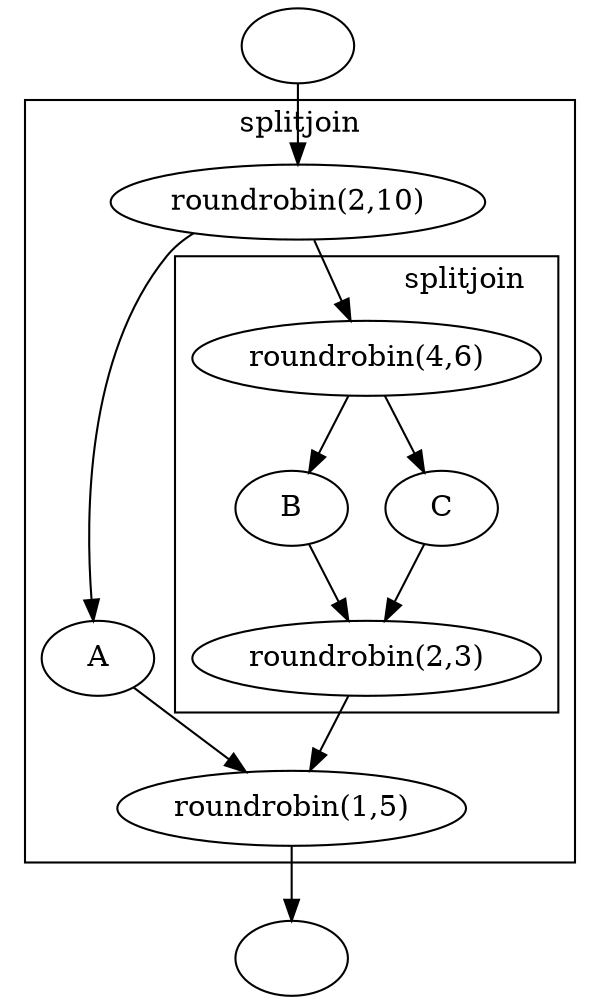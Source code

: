 digraph streamit {
 label="";
node2 [ label="" ]
subgraph cluster_node3 {
 label="splitjoin";
node4 [ label="roundrobin(2,10)" ]
node5 [ label="roundrobin(1,5)" ]
node6 [ label="A" ]
node4 -> node6
node6 -> node5
subgraph cluster_node7 {
 label="                     splitjoin";
node8 [ label="roundrobin(4,6)" ]
node9 [ label="roundrobin(2,3)" ]
node10 [ label="B" ]
node8 -> node10
node10 -> node9
node11 [ label="C" ]
node8 -> node11
node11 -> node9
}
node4 -> node8
node9 -> node5
}
node2 -> node4
node12 [ label="" ]
node5 -> node12
}
